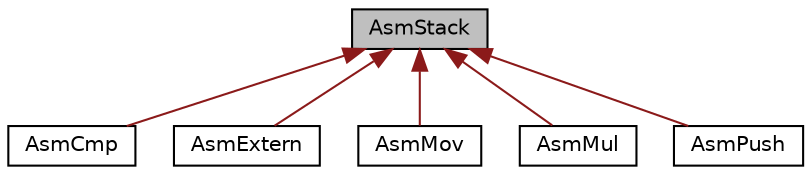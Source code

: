 digraph "AsmStack"
{
  edge [fontname="Helvetica",fontsize="10",labelfontname="Helvetica",labelfontsize="10"];
  node [fontname="Helvetica",fontsize="10",shape=record];
  Node1 [label="AsmStack",height=0.2,width=0.4,color="black", fillcolor="grey75", style="filled", fontcolor="black"];
  Node1 -> Node2 [dir="back",color="firebrick4",fontsize="10",style="solid",fontname="Helvetica"];
  Node2 [label="AsmCmp",height=0.2,width=0.4,color="black", fillcolor="white", style="filled",URL="$class_asm_cmp.html"];
  Node1 -> Node3 [dir="back",color="firebrick4",fontsize="10",style="solid",fontname="Helvetica"];
  Node3 [label="AsmExtern",height=0.2,width=0.4,color="black", fillcolor="white", style="filled",URL="$class_asm_extern.html"];
  Node1 -> Node4 [dir="back",color="firebrick4",fontsize="10",style="solid",fontname="Helvetica"];
  Node4 [label="AsmMov",height=0.2,width=0.4,color="black", fillcolor="white", style="filled",URL="$class_asm_mov.html"];
  Node1 -> Node5 [dir="back",color="firebrick4",fontsize="10",style="solid",fontname="Helvetica"];
  Node5 [label="AsmMul",height=0.2,width=0.4,color="black", fillcolor="white", style="filled",URL="$class_asm_mul.html"];
  Node1 -> Node6 [dir="back",color="firebrick4",fontsize="10",style="solid",fontname="Helvetica"];
  Node6 [label="AsmPush",height=0.2,width=0.4,color="black", fillcolor="white", style="filled",URL="$class_asm_push.html"];
}
